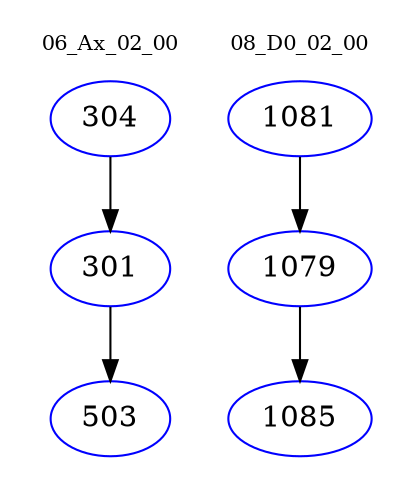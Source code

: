 digraph{
subgraph cluster_0 {
color = white
label = "06_Ax_02_00";
fontsize=10;
T0_304 [label="304", color="blue"]
T0_304 -> T0_301 [color="black"]
T0_301 [label="301", color="blue"]
T0_301 -> T0_503 [color="black"]
T0_503 [label="503", color="blue"]
}
subgraph cluster_1 {
color = white
label = "08_D0_02_00";
fontsize=10;
T1_1081 [label="1081", color="blue"]
T1_1081 -> T1_1079 [color="black"]
T1_1079 [label="1079", color="blue"]
T1_1079 -> T1_1085 [color="black"]
T1_1085 [label="1085", color="blue"]
}
}
